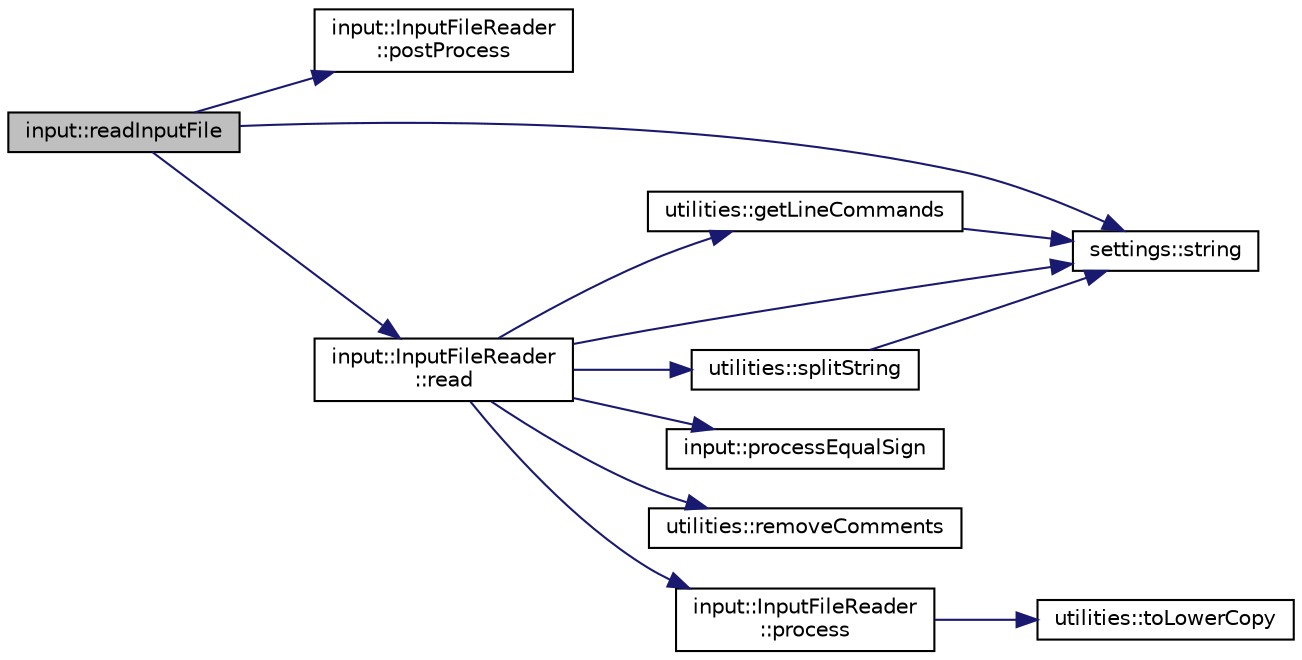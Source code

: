 digraph "input::readInputFile"
{
 // LATEX_PDF_SIZE
  edge [fontname="Helvetica",fontsize="10",labelfontname="Helvetica",labelfontsize="10"];
  node [fontname="Helvetica",fontsize="10",shape=record];
  rankdir="LR";
  Node1 [label="input::readInputFile",height=0.2,width=0.4,color="black", fillcolor="grey75", style="filled", fontcolor="black",tooltip="wrapper function to construct InputFileReader and call read() and postProcess()"];
  Node1 -> Node2 [color="midnightblue",fontsize="10",style="solid",fontname="Helvetica"];
  Node2 [label="input::InputFileReader\l::postProcess",height=0.2,width=0.4,color="black", fillcolor="white", style="filled",URL="$classinput_1_1InputFileReader.html#ad39f1ef5de0a9574dae09d10d52d318a",tooltip="checking keywords set in input file and collects"];
  Node1 -> Node3 [color="midnightblue",fontsize="10",style="solid",fontname="Helvetica"];
  Node3 [label="input::InputFileReader\l::read",height=0.2,width=0.4,color="black", fillcolor="white", style="filled",URL="$classinput_1_1InputFileReader.html#ae54f6d011c394e520c166f690443fff0",tooltip="read input file"];
  Node3 -> Node4 [color="midnightblue",fontsize="10",style="solid",fontname="Helvetica"];
  Node4 [label="utilities::getLineCommands",height=0.2,width=0.4,color="black", fillcolor="white", style="filled",URL="$namespaceutilities.html#ad6c7ad982c81e66917a368be71db7218",tooltip="get commands from a line"];
  Node4 -> Node5 [color="midnightblue",fontsize="10",style="solid",fontname="Helvetica"];
  Node5 [label="settings::string",height=0.2,width=0.4,color="black", fillcolor="white", style="filled",URL="$namespacesettings.html#a25810432631a237804b3241be4305787",tooltip="return string of manostatType"];
  Node3 -> Node6 [color="midnightblue",fontsize="10",style="solid",fontname="Helvetica"];
  Node6 [label="input::InputFileReader\l::process",height=0.2,width=0.4,color="black", fillcolor="white", style="filled",URL="$classinput_1_1InputFileReader.html#aee4bf7ef25fa1f68f31e840b6d76a408",tooltip="process command"];
  Node6 -> Node7 [color="midnightblue",fontsize="10",style="solid",fontname="Helvetica"];
  Node7 [label="utilities::toLowerCopy",height=0.2,width=0.4,color="black", fillcolor="white", style="filled",URL="$namespaceutilities.html#a00b80743096ddd313ba418b9a7730698",tooltip="returns a copy of a string all lower case"];
  Node3 -> Node8 [color="midnightblue",fontsize="10",style="solid",fontname="Helvetica"];
  Node8 [label="input::processEqualSign",height=0.2,width=0.4,color="black", fillcolor="white", style="filled",URL="$namespaceinput.html#a59bc474168b0b784c32b418f888442ff",tooltip="process equal sign"];
  Node3 -> Node9 [color="midnightblue",fontsize="10",style="solid",fontname="Helvetica"];
  Node9 [label="utilities::removeComments",height=0.2,width=0.4,color="black", fillcolor="white", style="filled",URL="$namespaceutilities.html#abbd684a64c3b01b9a51b4fb24c072d8c",tooltip="Removes comments from a line."];
  Node3 -> Node10 [color="midnightblue",fontsize="10",style="solid",fontname="Helvetica"];
  Node10 [label="utilities::splitString",height=0.2,width=0.4,color="black", fillcolor="white", style="filled",URL="$namespaceutilities.html#ab4b979e912d61a56489383f2757613b0",tooltip="Splits a string into a vector of strings at every whitespace."];
  Node10 -> Node5 [color="midnightblue",fontsize="10",style="solid",fontname="Helvetica"];
  Node3 -> Node5 [color="midnightblue",fontsize="10",style="solid",fontname="Helvetica"];
  Node1 -> Node5 [color="midnightblue",fontsize="10",style="solid",fontname="Helvetica"];
}

